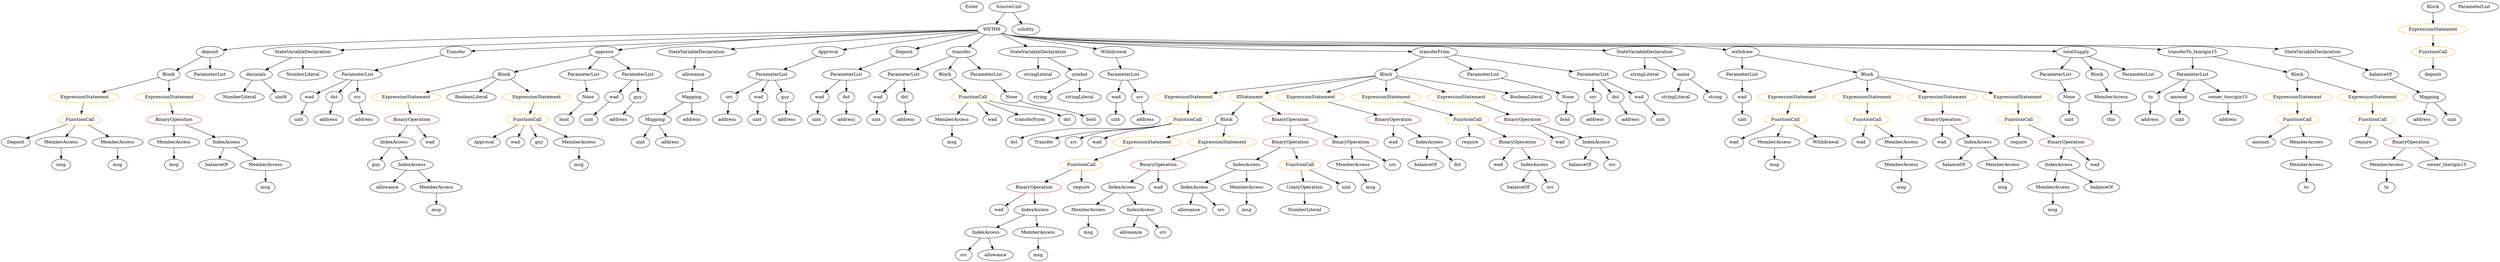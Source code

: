 strict digraph {
	graph [bb="0,0,6773.1,828"];
	node [label="\N"];
	Enter	[height=0.5,
		pos="2706.6,810",
		width=0.83628];
	IndexAccess_Unnamed_1	[color=black,
		height=0.5,
		label=IndexAccess,
		pos="5588.6,306",
		width=1.6402];
	MemberAccess_Unnamed_4	[color=black,
		height=0.5,
		label=MemberAccess,
		pos="5572.6,234",
		width=1.9174];
	IndexAccess_Unnamed_1 -> MemberAccess_Unnamed_4	[pos="e,5576.5,252.1 5584.6,287.7 5582.9,280.32 5580.9,271.52 5579,263.25"];
	Identifier_balanceOf_1	[color=black,
		height=0.5,
		label=balanceOf,
		pos="5708.6,234",
		width=1.3491];
	IndexAccess_Unnamed_1 -> Identifier_balanceOf_1	[pos="e,5683.3,249.77 5615.2,289.46 5632.3,279.47 5654.8,266.38 5673.4,255.53"];
	Parameter_src	[color=black,
		height=0.5,
		label=src,
		pos="4330.6,522",
		width=0.75];
	ElementaryTypeName_address_13	[color=black,
		height=0.5,
		label=address,
		pos="4334.6,450",
		width=1.0996];
	Parameter_src -> ElementaryTypeName_address_13	[pos="e,4333.6,468.1 4331.6,503.7 4332,496.41 4332.5,487.73 4333,479.54"];
	NumberLiteral_Unnamed_2	[color=black,
		height=0.5,
		label=NumberLiteral,
		pos="3548.6,162",
		width=1.765];
	ElementaryTypeName_bool_1	[color=black,
		height=0.5,
		label=bool,
		pos="2982.6,450",
		width=0.76697];
	VariableDeclaration_decimals	[color=black,
		height=0.5,
		label=decimals,
		pos="698.59,594",
		width=1.1967];
	NumberLiteral_Unnamed	[color=black,
		height=0.5,
		label=NumberLiteral,
		pos="635.59,522",
		width=1.765];
	VariableDeclaration_decimals -> NumberLiteral_Unnamed	[pos="e,650.56,539.63 683.98,576.76 676.29,568.23 666.71,557.58 658.1,548.02"];
	ElementaryTypeName_uint8	[color=black,
		height=0.5,
		label=uint8,
		pos="745.59,522",
		width=0.7947];
	VariableDeclaration_decimals -> ElementaryTypeName_uint8	[pos="e,734.85,538.99 709.73,576.41 715.37,568.01 722.34,557.63 728.63,548.26"];
	BinaryOperation_Unnamed_2	[color=brown,
		height=0.5,
		label=BinaryOperation,
		pos="5275.6,450",
		width=1.9867];
	Identifier_wad_1	[color=black,
		height=0.5,
		label=wad,
		pos="5264.6,378",
		width=0.75];
	BinaryOperation_Unnamed_2 -> Identifier_wad_1	[pos="e,5267.3,396.1 5272.9,431.7 5271.7,424.32 5270.3,415.52 5269,407.25"];
	IndexAccess_Unnamed_2	[color=black,
		height=0.5,
		label=IndexAccess,
		pos="5368.6,378",
		width=1.6402];
	BinaryOperation_Unnamed_2 -> IndexAccess_Unnamed_2	[pos="e,5347,395.23 5297.6,432.41 5309.6,423.37 5324.7,412.03 5337.9,402.13"];
	Parameter_dst_1	[color=black,
		height=0.5,
		label=dst,
		pos="4402.6,522",
		width=0.75];
	ElementaryTypeName_address_14	[color=black,
		height=0.5,
		label=address,
		pos="4431.6,450",
		width=1.0996];
	Parameter_dst_1 -> ElementaryTypeName_address_14	[pos="e,4424.6,467.96 4409.5,504.41 4412.7,496.68 4416.6,487.27 4420.2,478.52"];
	BinaryOperation_Unnamed_11	[color=brown,
		height=0.5,
		label=BinaryOperation,
		pos="4132.6,450",
		width=1.9867];
	Identifier_wad_10	[color=black,
		height=0.5,
		label=wad,
		pos="4253.6,378",
		width=0.75];
	BinaryOperation_Unnamed_11 -> Identifier_wad_10	[pos="e,4233.5,390.62 4160.3,432.94 4179.3,421.99 4204.3,407.5 4223.7,396.3"];
	IndexAccess_Unnamed_12	[color=black,
		height=0.5,
		label=IndexAccess,
		pos="4357.6,378",
		width=1.6402];
	BinaryOperation_Unnamed_11 -> IndexAccess_Unnamed_12	[pos="e,4317.5,391.48 4176.2,435.42 4213.5,423.82 4267.2,407.11 4306.5,394.88"];
	BinaryOperation_Unnamed_9	[color=brown,
		height=0.5,
		label=BinaryOperation,
		pos="2798.6,234",
		width=1.9867];
	Identifier_wad_8	[color=black,
		height=0.5,
		label=wad,
		pos="2700.6,162",
		width=0.75];
	BinaryOperation_Unnamed_9 -> Identifier_wad_8	[pos="e,2718.6,175.88 2775.9,216.76 2761.6,206.56 2743.1,193.33 2728,182.55"];
	IndexAccess_Unnamed_8	[color=black,
		height=0.5,
		label=IndexAccess,
		pos="2804.6,162",
		width=1.6402];
	BinaryOperation_Unnamed_9 -> IndexAccess_Unnamed_8	[pos="e,2803.1,180.1 2800.1,215.7 2800.7,208.41 2801.4,199.73 2802.1,191.54"];
	FunctionDefinition_deposit	[color=black,
		height=0.5,
		label=deposit,
		pos="575.59,666",
		width=1.0581];
	Block_Unnamed_1	[color=black,
		height=0.5,
		label=Block,
		pos="463.59,594",
		width=0.90558];
	FunctionDefinition_deposit -> Block_Unnamed_1	[pos="e,484.43,608.03 553.19,651 536.2,640.38 512.66,625.67 493.97,613.99"];
	ParameterList_Unnamed_5	[color=black,
		height=0.5,
		label=ParameterList,
		pos="575.59,594",
		width=1.7095];
	FunctionDefinition_deposit -> ParameterList_Unnamed_5	[pos="e,575.59,612.1 575.59,647.7 575.59,640.41 575.59,631.73 575.59,623.54"];
	ElementaryTypeName_uint_11	[color=black,
		height=0.5,
		label=uint,
		pos="4516.6,450",
		width=0.75];
	IndexAccess_Unnamed_7	[color=black,
		height=0.5,
		label=IndexAccess,
		pos="3245.6,234",
		width=1.6402];
	Identifier_allowance_1	[color=black,
		height=0.5,
		label=allowance,
		pos="3225.6,162",
		width=1.3076];
	IndexAccess_Unnamed_7 -> Identifier_allowance_1	[pos="e,3230.5,180.1 3240.6,215.7 3238.5,208.24 3236,199.32 3233.6,190.97"];
	Identifier_src_2	[color=black,
		height=0.5,
		label=src,
		pos="3317.6,162",
		width=0.75];
	IndexAccess_Unnamed_7 -> Identifier_src_2	[pos="e,3303.1,177.11 3262.6,216.41 3272.3,207.06 3284.4,195.26 3294.8,185.13"];
	FunctionCall_Unnamed_7	[color=orange,
		height=0.5,
		label=FunctionCall,
		pos="6431.6,450",
		width=1.6125];
	Identifier_require_1	[color=black,
		height=0.5,
		label=require,
		pos="6395.6,378",
		width=1.0026];
	FunctionCall_Unnamed_7 -> Identifier_require_1	[pos="e,6404.2,395.79 6422.9,432.05 6418.8,424.23 6414,414.75 6409.5,405.98"];
	BinaryOperation_Unnamed_4	[color=brown,
		height=0.5,
		label=BinaryOperation,
		pos="6521.6,378",
		width=1.9867];
	FunctionCall_Unnamed_7 -> BinaryOperation_Unnamed_4	[pos="e,6500.2,395.63 6452.5,432.76 6464,423.79 6478.5,412.49 6491.3,402.56"];
	Identifier_require_2	[color=black,
		height=0.5,
		label=require,
		pos="4010.6,378",
		width=1.0026];
	ElementaryTypeName_uint_2	[color=black,
		height=0.5,
		label=uint,
		pos="2205.6,450",
		width=0.75];
	Identifier_dst_2	[color=black,
		height=0.5,
		label=dst,
		pos="2763.6,378",
		width=0.75];
	ElementaryTypeName_uint_10	[color=black,
		height=0.5,
		label=uint,
		pos="5923.6,450",
		width=0.75];
	MemberAccess_Unnamed_16	[color=black,
		height=0.5,
		label=MemberAccess,
		pos="3682.6,306",
		width=1.9174];
	Identifier_msg_11	[color=black,
		height=0.5,
		label=msg,
		pos="3735.6,234",
		width=0.75];
	MemberAccess_Unnamed_16 -> Identifier_msg_11	[pos="e,3724,250.36 3695.4,288.05 3701.9,279.44 3710,268.81 3717.2,259.33"];
	stringLiteral_Unnamed	[color=black,
		height=0.5,
		label=stringLiteral,
		pos="4573.6,522",
		width=1.5016];
	ParameterList_Unnamed_13	[color=black,
		height=0.5,
		label=ParameterList,
		pos="5947.6,594",
		width=1.7095];
	Parameter_to	[color=black,
		height=0.5,
		label=to,
		pos="5839.6,522",
		width=0.75];
	ParameterList_Unnamed_13 -> Parameter_to	[pos="e,5858.6,535.34 5923.1,577.12 5906.7,566.53 5885.2,552.57 5868.1,541.49"];
	Parameter_amount	[color=black,
		height=0.5,
		label=amount,
		pos="5922.6,522",
		width=1.0581];
	ParameterList_Unnamed_13 -> Parameter_amount	[pos="e,5928.7,540.1 5941.4,575.7 5938.7,568.15 5935.5,559.12 5932.5,550.68"];
	Parameter_owner_txorigin15	[color=black,
		height=0.5,
		label=owner_txorigin15,
		pos="6054.6,522",
		width=2.0976];
	ParameterList_Unnamed_13 -> Parameter_owner_txorigin15	[pos="e,6029.7,539.31 5971.9,577.12 5986.2,567.76 6004.5,555.78 6020.2,545.47"];
	Identifier_balanceOf_3	[color=black,
		height=0.5,
		label=balanceOf,
		pos="4154.6,234",
		width=1.3491];
	ContractDefinition_WETH9	[color=black,
		height=0.5,
		label=WETH9,
		pos="2758.6,738",
		width=1.1689];
	ContractDefinition_WETH9 -> FunctionDefinition_deposit	[pos="e,611.52,672.39 2716.4,736.46 2461.5,733.14 1123.1,714.46 713.59,684 683.29,681.75 649.42,677.6 622.82,673.96"];
	StateVariableDeclaration_Unnamed_2	[color=black,
		height=0.5,
		label=StateVariableDeclaration,
		pos="823.59,666",
		width=2.8184];
	ContractDefinition_WETH9 -> StateVariableDeclaration_Unnamed_2	[pos="e,921.52,671.03 2716.6,735.6 2539,729.64 1831.7,705.78 1250.6,684 1142.6,679.95 1019.2,675 932.91,671.49"];
	EventDefinition_Transfer	[color=black,
		height=0.5,
		label=Transfer,
		pos="1301.6,666",
		width=1.1689];
	ContractDefinition_WETH9 -> EventDefinition_Transfer	[pos="e,1343.2,669.55 2716.7,735.26 2565.6,728.97 2035.1,706.55 1597.6,684 1512.5,679.62 1413.8,673.8 1354.5,670.23"];
	FunctionDefinition_approve	[color=black,
		height=0.5,
		label=approve,
		pos="1647.6,666",
		width=1.1412];
	ContractDefinition_WETH9 -> FunctionDefinition_approve	[pos="e,1687.2,671.17 2716.8,735.18 2585.7,729.34 2170.6,709.95 1827.6,684 1784,680.7 1734.5,675.95 1698.4,672.31"];
	StateVariableDeclaration_Unnamed_4	[color=black,
		height=0.5,
		label=StateVariableDeclaration,
		pos="1937.6,666",
		width=2.8184];
	ContractDefinition_WETH9 -> StateVariableDeclaration_Unnamed_4	[pos="e,2027.4,674.65 2717.3,733.48 2593.1,722.89 2220.1,691.09 2038.8,675.63"];
	EventDefinition_Approval	[color=black,
		height=0.5,
		label=Approval,
		pos="2268.6,666",
		width=1.266];
	ContractDefinition_WETH9 -> EventDefinition_Approval	[pos="e,2311.1,673.07 2718.9,731.33 2631.3,718.82 2421.5,688.85 2322.3,674.68"];
	EventDefinition_Deposit	[color=black,
		height=0.5,
		label=Deposit,
		pos="2441.6,666",
		width=1.0996];
	ContractDefinition_WETH9 -> EventDefinition_Deposit	[pos="e,2476.4,674.69 2721.6,728.83 2663.5,716 2550.9,691.14 2487.6,677.16"];
	FunctionDefinition_transfer	[color=black,
		height=0.5,
		label=transfer,
		pos="2635.6,666",
		width=1.0719];
	ContractDefinition_WETH9 -> FunctionDefinition_transfer	[pos="e,2659.3,680.5 2734,723 2715.4,712.42 2689.7,697.78 2669.2,686.12"];
	StateVariableDeclaration_Unnamed_1	[color=black,
		height=0.5,
		label=StateVariableDeclaration,
		pos="2837.6,666",
		width=2.8184];
	ContractDefinition_WETH9 -> StateVariableDeclaration_Unnamed_1	[pos="e,2818.4,683.96 2776.1,721.46 2786,712.69 2798.6,701.53 2809.8,691.6"];
	EventDefinition_Withdrawal	[color=black,
		height=0.5,
		label=Withdrawal,
		pos="3037.6,666",
		width=1.4739];
	ContractDefinition_WETH9 -> EventDefinition_Withdrawal	[pos="e,2993.1,676.05 2790.5,725.84 2796.8,723.79 2803.4,721.75 2809.6,720 2867.9,703.53 2935.7,688.26 2982.1,678.38"];
	FunctionDefinition_transferFrom	[color=black,
		height=0.5,
		label=transferFrom,
		pos="3906.6,666",
		width=1.6402];
	ContractDefinition_WETH9 -> FunctionDefinition_transferFrom	[pos="e,3847.4,667.73 2789.2,725.28 2795.9,723.17 2802.9,721.25 2809.6,720 3007.6,682.95 3625.8,670.96 3835.9,667.9"];
	StateVariableDeclaration_Unnamed	[color=black,
		height=0.5,
		label=StateVariableDeclaration,
		pos="4469.6,666",
		width=2.8184];
	ContractDefinition_WETH9 -> StateVariableDeclaration_Unnamed	[pos="e,4371,670.49 2789.2,725.19 2795.9,723.09 2802.9,721.2 2809.6,720 3064.6,674.57 3715.7,692.45 3974.6,684 4107,679.68 4259.3,674.4 \
4359.6,670.89"];
	FunctionDefinition_withdraw	[color=black,
		height=0.5,
		label=withdraw,
		pos="4752.6,666",
		width=1.2382];
	ContractDefinition_WETH9 -> FunctionDefinition_withdraw	[pos="e,4710.4,672.07 2788.9,725.22 2795.6,723.09 2802.8,721.18 2809.6,720 3197.3,653.04 4186.9,707.25 4579.6,684 4619.8,681.62 4665.1,\
677.1 4699.2,673.32"];
	FunctionDefinition_totalSupply	[color=black,
		height=0.5,
		label=totalSupply,
		pos="5638.6,666",
		width=1.4739];
	ContractDefinition_WETH9 -> FunctionDefinition_totalSupply	[pos="e,5585.5,668.13 2788.9,725.21 2795.6,723.08 2802.8,721.17 2809.6,720 3028.3,682.48 4584.7,688.27 4806.6,684 5092.9,678.5 5434.5,\
671.33 5574.2,668.37"];
	FunctionDefinition_transferTo_txorigin15	[color=black,
		height=0.5,
		label=transferTo_txorigin15,
		pos="5947.6,666",
		width=2.5412];
	ContractDefinition_WETH9 -> FunctionDefinition_transferTo_txorigin15	[pos="e,5864.5,673.89 2788.9,725.18 2795.6,723.05 2802.8,721.15 2809.6,720 3126.4,666.57 5379.6,697.03 5700.6,684 5751,681.95 5807,678.21 \
5853,674.76"];
	StateVariableDeclaration_Unnamed_3	[color=black,
		height=0.5,
		label=StateVariableDeclaration,
		pos="6302.6,666",
		width=2.8184];
	ContractDefinition_WETH9 -> StateVariableDeclaration_Unnamed_3	[pos="e,6211.5,674.3 2788.9,725.18 2795.6,723.05 2802.8,721.14 2809.6,720 3164.4,660.39 5688.1,697.97 6047.6,684 6097.9,682.05 6153.6,\
678.49 6200.2,675.13"];
	ElementaryTypeName_address_10	[color=black,
		height=0.5,
		label=address,
		pos="2460.6,450",
		width=1.0996];
	Parameter_wad	[color=black,
		height=0.5,
		label=wad,
		pos="4752.6,522",
		width=0.75];
	ElementaryTypeName_uint_6	[color=black,
		height=0.5,
		label=uint,
		pos="4752.6,450",
		width=0.75];
	Parameter_wad -> ElementaryTypeName_uint_6	[pos="e,4752.6,468.1 4752.6,503.7 4752.6,496.41 4752.6,487.73 4752.6,479.54"];
	Identifier_msg_2	[color=black,
		height=0.5,
		label=msg,
		pos="166.59,306",
		width=0.75];
	Identifier_msg_6	[color=black,
		height=0.5,
		label=msg,
		pos="5150.6,234",
		width=0.75];
	VariableDeclaration_src	[color=black,
		height=0.5,
		label=src,
		pos="1960.6,522",
		width=0.75];
	ElementaryTypeName_address	[color=black,
		height=0.5,
		label=address,
		pos="1950.6,450",
		width=1.0996];
	VariableDeclaration_src -> ElementaryTypeName_address	[pos="e,1953,468.1 1958.1,503.7 1957.1,496.32 1955.8,487.52 1954.6,479.25"];
	ElementaryTypeName_address_6	[color=black,
		height=0.5,
		label=address,
		pos="6564.6,450",
		width=1.0996];
	ExpressionStatement_Unnamed_2	[color=orange,
		height=0.5,
		label=ExpressionStatement,
		pos="253.59,522",
		width=2.458];
	Block_Unnamed_1 -> ExpressionStatement_Unnamed_2	[pos="e,298.31,537.91 436.13,583.85 404.05,573.16 350.15,555.19 309.22,541.54"];
	ExpressionStatement_Unnamed_1	[color=orange,
		height=0.5,
		label=ExpressionStatement,
		pos="463.59,522",
		width=2.458];
	Block_Unnamed_1 -> ExpressionStatement_Unnamed_1	[pos="e,463.59,540.1 463.59,575.7 463.59,568.41 463.59,559.73 463.59,551.54"];
	VariableDeclaration_wad	[color=black,
		height=0.5,
		label=wad,
		pos="2038.6,522",
		width=0.75];
	ElementaryTypeName_uint	[color=black,
		height=0.5,
		label=uint,
		pos="2035.6,450",
		width=0.75];
	VariableDeclaration_wad -> ElementaryTypeName_uint	[pos="e,2036.3,468.1 2037.8,503.7 2037.5,496.41 2037.2,487.73 2036.8,479.54"];
	BinaryOperation_Unnamed	[color=brown,
		height=0.5,
		label=BinaryOperation,
		pos="478.59,450",
		width=1.9867];
	MemberAccess_Unnamed_1	[color=black,
		height=0.5,
		label=MemberAccess,
		pos="478.59,378",
		width=1.9174];
	BinaryOperation_Unnamed -> MemberAccess_Unnamed_1	[pos="e,478.59,396.1 478.59,431.7 478.59,424.41 478.59,415.73 478.59,407.54"];
	IndexAccess_Unnamed	[color=black,
		height=0.5,
		label=IndexAccess,
		pos="624.59,378",
		width=1.6402];
	BinaryOperation_Unnamed -> IndexAccess_Unnamed	[pos="e,594.12,393.61 510.63,433.64 532.17,423.31 560.76,409.6 583.91,398.5"];
	Identifier_Approval	[color=black,
		height=0.5,
		label=Approval,
		pos="1262.6,378",
		width=1.266];
	ElementaryTypeName_address_1	[color=black,
		height=0.5,
		label=address,
		pos="2120.6,450",
		width=1.0996];
	Mapping_Unnamed	[color=black,
		height=0.5,
		label=Mapping,
		pos="6581.6,522",
		width=1.2105];
	Mapping_Unnamed -> ElementaryTypeName_address_6	[pos="e,6568.7,468.1 6577.4,503.7 6575.6,496.32 6573.5,487.52 6571.4,479.25"];
	ElementaryTypeName_uint_4	[color=black,
		height=0.5,
		label=uint,
		pos="6649.6,450",
		width=0.75];
	Mapping_Unnamed -> ElementaryTypeName_uint_4	[pos="e,6635.3,465.72 6597.4,504.76 6606.3,495.55 6617.7,483.87 6627.5,473.76"];
	VariableDeclaration_allowance	[color=black,
		height=0.5,
		label=allowance,
		pos="1902.6,594",
		width=1.3076];
	Mapping_Unnamed_1	[color=black,
		height=0.5,
		label=Mapping,
		pos="1853.6,522",
		width=1.2105];
	VariableDeclaration_allowance -> Mapping_Unnamed_1	[pos="e,1865.1,539.47 1891,576.41 1885.2,568.13 1878,557.92 1871.6,548.66"];
	Parameter_wad_1	[color=black,
		height=0.5,
		label=wad,
		pos="1653.6,522",
		width=0.75];
	ElementaryTypeName_uint_8	[color=black,
		height=0.5,
		label=uint,
		pos="1566.6,450",
		width=0.75];
	Parameter_wad_1 -> ElementaryTypeName_uint_8	[pos="e,1583.3,464.46 1636.8,507.5 1624.2,497.34 1606.6,483.21 1592.2,471.63"];
	ElementaryTypeName_address_9	[color=black,
		height=0.5,
		label=address,
		pos="1651.6,450",
		width=1.0996];
	ParameterList_Unnamed	[color=black,
		height=0.5,
		label=ParameterList,
		pos="2056.6,594",
		width=1.7095];
	ParameterList_Unnamed -> VariableDeclaration_src	[pos="e,1978.3,535.88 2034.3,576.76 2020.3,566.56 2002.2,553.33 1987.4,542.55"];
	ParameterList_Unnamed -> VariableDeclaration_wad	[pos="e,2043,540.1 2052.1,575.7 2050.2,568.32 2048,559.52 2045.9,551.25"];
	VariableDeclaration_guy	[color=black,
		height=0.5,
		label=guy,
		pos="2116.6,522",
		width=0.75];
	ParameterList_Unnamed -> VariableDeclaration_guy	[pos="e,2103.8,537.89 2071.1,576.05 2078.8,567.13 2088.3,556.06 2096.6,546.33"];
	MemberAccess_Unnamed_19	[color=black,
		height=0.5,
		label=MemberAccess,
		pos="2952.6,162",
		width=1.9174];
	Identifier_msg_14	[color=black,
		height=0.5,
		label=msg,
		pos="2952.6,90",
		width=0.75];
	MemberAccess_Unnamed_19 -> Identifier_msg_14	[pos="e,2952.6,108.1 2952.6,143.7 2952.6,136.41 2952.6,127.73 2952.6,119.54"];
	Identifier_balanceOf_4	[color=black,
		height=0.5,
		label=balanceOf,
		pos="4342.6,306",
		width=1.3491];
	IndexAccess_Unnamed_12 -> Identifier_balanceOf_4	[pos="e,4346.3,324.1 4353.9,359.7 4352.3,352.32 4350.4,343.52 4348.6,335.25"];
	Identifier_src_5	[color=black,
		height=0.5,
		label=src,
		pos="4436.6,306",
		width=0.75];
	IndexAccess_Unnamed_12 -> Identifier_src_5	[pos="e,4420.8,321.02 4375.9,360.76 4386.7,351.17 4400.6,338.91 4412.3,328.52"];
	Identifier_src_1	[color=black,
		height=0.5,
		label=src,
		pos="3796.6,306",
		width=0.75];
	BinaryOperation_Unnamed_5	[color=brown,
		height=0.5,
		label=BinaryOperation,
		pos="4136.6,378",
		width=1.9867];
	Identifier_wad_7	[color=black,
		height=0.5,
		label=wad,
		pos="4097.6,306",
		width=0.75];
	BinaryOperation_Unnamed_5 -> Identifier_wad_7	[pos="e,4106.6,323.14 4126.9,359.7 4122.5,351.67 4117.1,341.95 4112.1,333.05"];
	IndexAccess_Unnamed_5	[color=black,
		height=0.5,
		label=IndexAccess,
		pos="4201.6,306",
		width=1.6402];
	BinaryOperation_Unnamed_5 -> IndexAccess_Unnamed_5	[pos="e,4186,323.79 4152.3,360.05 4160.1,351.63 4169.8,341.28 4178.4,331.97"];
	Identifier_msg_7	[color=black,
		height=0.5,
		label=msg,
		pos="4798.6,306",
		width=0.75];
	VariableDeclaration_wad_2	[color=black,
		height=0.5,
		label=wad,
		pos="2212.6,522",
		width=0.75];
	VariableDeclaration_wad_2 -> ElementaryTypeName_uint_2	[pos="e,2207.3,468.1 2210.9,503.7 2210.1,496.41 2209.3,487.73 2208.4,479.54"];
	StateVariableDeclaration_Unnamed_2 -> VariableDeclaration_decimals	[pos="e,723.37,608.88 793.96,648.41 775.73,638.2 752.27,625.06 733.18,614.37"];
	NumberLiteral_Unnamed_1	[color=black,
		height=0.5,
		label=NumberLiteral,
		pos="823.59,594",
		width=1.765];
	StateVariableDeclaration_Unnamed_2 -> NumberLiteral_Unnamed_1	[pos="e,823.59,612.1 823.59,647.7 823.59,640.41 823.59,631.73 823.59,623.54"];
	ElementaryTypeName_uint_7	[color=black,
		height=0.5,
		label=uint,
		pos="5607.6,450",
		width=0.75];
	ExpressionStatement_Unnamed_6	[color=orange,
		height=0.5,
		label=ExpressionStatement,
		pos="4885.6,522",
		width=2.458];
	FunctionCall_Unnamed_4	[color=orange,
		height=0.5,
		label=FunctionCall,
		pos="4870.6,450",
		width=1.6125];
	ExpressionStatement_Unnamed_6 -> FunctionCall_Unnamed_4	[pos="e,4874.3,468.1 4881.9,503.7 4880.3,496.32 4878.4,487.52 4876.6,479.25"];
	Identifier_wad_2	[color=black,
		height=0.5,
		label=wad,
		pos="5036.6,378",
		width=0.75];
	SourceUnit_Unnamed	[color=black,
		height=0.5,
		label=SourceUnit,
		pos="2807.6,810",
		width=1.46];
	SourceUnit_Unnamed -> ContractDefinition_WETH9	[pos="e,2770,755.31 2795.7,792.05 2790,783.85 2783,773.83 2776.6,764.71"];
	PragmaDirective_solidity	[color=black,
		height=0.5,
		label=solidity,
		pos="2856.6,738",
		width=1.0442];
	SourceUnit_Unnamed -> PragmaDirective_solidity	[pos="e,2845.2,755.31 2819.4,792.05 2825.2,783.85 2832.2,773.83 2838.6,764.71"];
	ParameterList_Unnamed_1	[color=black,
		height=0.5,
		label=ParameterList,
		pos="966.59,594",
		width=1.7095];
	EventDefinition_Transfer -> ParameterList_Unnamed_1	[pos="e,1015.5,605.22 1264.5,657.24 1206.9,645.22 1095.7,621.98 1026.6,607.55"];
	ExpressionStatement_Unnamed_5	[color=orange,
		height=0.5,
		label=ExpressionStatement,
		pos="5080.6,522",
		width=2.458];
	FunctionCall_Unnamed_3	[color=orange,
		height=0.5,
		label=FunctionCall,
		pos="5080.6,450",
		width=1.6125];
	ExpressionStatement_Unnamed_5 -> FunctionCall_Unnamed_3	[pos="e,5080.6,468.1 5080.6,503.7 5080.6,496.41 5080.6,487.73 5080.6,479.54"];
	ParameterList_Unnamed_8	[color=black,
		height=0.5,
		label=ParameterList,
		pos="5582.6,594",
		width=1.7095];
	Parameter_None	[color=black,
		height=0.5,
		label=None,
		pos="5607.6,522",
		width=0.85014];
	ParameterList_Unnamed_8 -> Parameter_None	[pos="e,5601.5,540.1 5588.8,575.7 5591.5,568.15 5594.7,559.12 5597.7,550.68"];
	BinaryOperation_Unnamed_8	[color=brown,
		height=0.5,
		label=BinaryOperation,
		pos="3515.6,378",
		width=1.9867];
	IndexAccess_Unnamed_6	[color=black,
		height=0.5,
		label=IndexAccess,
		pos="3391.6,306",
		width=1.6402];
	BinaryOperation_Unnamed_8 -> IndexAccess_Unnamed_6	[pos="e,3418.8,322.34 3487.4,361.12 3470.1,351.31 3447.6,338.63 3428.8,328"];
	FunctionCall_Unnamed_10	[color=orange,
		height=0.5,
		label=FunctionCall,
		pos="3537.6,306",
		width=1.6125];
	BinaryOperation_Unnamed_8 -> FunctionCall_Unnamed_10	[pos="e,3532.2,324.1 3521,359.7 3523.4,352.24 3526.2,343.32 3528.8,334.97"];
	ExpressionStatement_Unnamed_16	[color=orange,
		height=0.5,
		label=ExpressionStatement,
		pos="3260.6,522",
		width=2.458];
	FunctionCall_Unnamed_12	[color=orange,
		height=0.5,
		label=FunctionCall,
		pos="3256.6,450",
		width=1.6125];
	ExpressionStatement_Unnamed_16 -> FunctionCall_Unnamed_12	[pos="e,3257.6,468.1 3259.6,503.7 3259.2,496.41 3258.7,487.73 3258.2,479.54"];
	Block_Unnamed_6	[color=black,
		height=0.5,
		label=Block,
		pos="6236.6,594",
		width=0.90558];
	ExpressionStatement_Unnamed_10	[color=orange,
		height=0.5,
		label=ExpressionStatement,
		pos="6236.6,522",
		width=2.458];
	Block_Unnamed_6 -> ExpressionStatement_Unnamed_10	[pos="e,6236.6,540.1 6236.6,575.7 6236.6,568.41 6236.6,559.73 6236.6,551.54"];
	ExpressionStatement_Unnamed_9	[color=orange,
		height=0.5,
		label=ExpressionStatement,
		pos="6431.6,522",
		width=2.458];
	Block_Unnamed_6 -> ExpressionStatement_Unnamed_9	[pos="e,6389.1,538.24 6263.3,583.41 6292.8,572.81 6341.1,555.47 6378.4,542.08"];
	Parameter_None_1	[color=black,
		height=0.5,
		label=None,
		pos="1577.6,522",
		width=0.85014];
	ElementaryTypeName_bool	[color=black,
		height=0.5,
		label=bool,
		pos="1493.6,450",
		width=0.76697];
	Parameter_None_1 -> ElementaryTypeName_bool	[pos="e,1510,464.67 1560.6,506.83 1548.6,496.84 1532.3,483.27 1518.8,472.02"];
	Identifier_balanceOf_5	[color=black,
		height=0.5,
		label=balanceOf,
		pos="3893.6,306",
		width=1.3491];
	BinaryOperation_Unnamed_10	[color=brown,
		height=0.5,
		label=BinaryOperation,
		pos="3141.6,306",
		width=1.9867];
	IndexAccess_Unnamed_10	[color=black,
		height=0.5,
		label=IndexAccess,
		pos="3037.6,234",
		width=1.6402];
	BinaryOperation_Unnamed_10 -> IndexAccess_Unnamed_10	[pos="e,3061.2,250.91 3117.5,288.76 3103.6,279.42 3085.9,267.55 3070.8,257.33"];
	Identifier_wad_9	[color=black,
		height=0.5,
		label=wad,
		pos="3141.6,234",
		width=0.75];
	BinaryOperation_Unnamed_10 -> Identifier_wad_9	[pos="e,3141.6,252.1 3141.6,287.7 3141.6,280.41 3141.6,271.73 3141.6,263.54"];
	Identifier_balanceOf	[color=black,
		height=0.5,
		label=balanceOf,
		pos="598.59,306",
		width=1.3491];
	Identifier_require	[color=black,
		height=0.5,
		label=require,
		pos="5481.6,378",
		width=1.0026];
	Block_Unnamed_3	[color=black,
		height=0.5,
		label=Block,
		pos="5694.6,594",
		width=0.90558];
	MemberAccess_Unnamed_9	[color=black,
		height=0.5,
		label=MemberAccess,
		pos="5725.6,522",
		width=1.9174];
	Block_Unnamed_3 -> MemberAccess_Unnamed_9	[pos="e,5717.9,540.28 5702.1,576.05 5705.5,568.43 5709.5,559.23 5713.3,550.65"];
	IndexAccess_Unnamed_6 -> IndexAccess_Unnamed_7	[pos="e,3276.4,249.78 3361,290.33 3339.3,279.95 3310.1,265.94 3286.5,254.61"];
	MemberAccess_Unnamed_17	[color=black,
		height=0.5,
		label=MemberAccess,
		pos="3391.6,234",
		width=1.9174];
	IndexAccess_Unnamed_6 -> MemberAccess_Unnamed_17	[pos="e,3391.6,252.1 3391.6,287.7 3391.6,280.41 3391.6,271.73 3391.6,263.54"];
	Identifier_this	[color=black,
		height=0.5,
		label=this,
		pos="5725.6,450",
		width=0.75];
	Identifier_to	[color=black,
		height=0.5,
		label=to,
		pos="6236.6,234",
		width=0.75];
	MemberAccess_Unnamed_9 -> Identifier_this	[pos="e,5725.6,468.1 5725.6,503.7 5725.6,496.41 5725.6,487.73 5725.6,479.54"];
	Parameter_None_3	[color=black,
		height=0.5,
		label=None,
		pos="4254.6,522",
		width=0.85014];
	ElementaryTypeName_bool_2	[color=black,
		height=0.5,
		label=bool,
		pos="4249.6,450",
		width=0.76697];
	Parameter_None_3 -> ElementaryTypeName_bool_2	[pos="e,4250.8,468.1 4253.4,503.7 4252.8,496.41 4252.2,487.73 4251.6,479.54"];
	ParameterList_Unnamed_2	[color=black,
		height=0.5,
		label=ParameterList,
		pos="2290.6,594",
		width=1.7095];
	ParameterList_Unnamed_2 -> VariableDeclaration_wad_2	[pos="e,2228.3,537.11 2272.1,576.41 2261.5,566.87 2248,554.79 2236.6,544.53"];
	VariableDeclaration_dst_1	[color=black,
		height=0.5,
		label=dst,
		pos="2290.6,522",
		width=0.75];
	ParameterList_Unnamed_2 -> VariableDeclaration_dst_1	[pos="e,2290.6,540.1 2290.6,575.7 2290.6,568.41 2290.6,559.73 2290.6,551.54"];
	FunctionCall_Unnamed_9	[color=orange,
		height=0.5,
		label=FunctionCall,
		pos="3984.6,450",
		width=1.6125];
	FunctionCall_Unnamed_9 -> Identifier_require_2	[pos="e,4004.2,396.1 3991,431.7 3993.8,424.15 3997.2,415.12 4000.3,406.68"];
	FunctionCall_Unnamed_9 -> BinaryOperation_Unnamed_5	[pos="e,4103.3,394.33 4016.1,434.5 4038.4,424.23 4068.6,410.33 4093.1,399.01"];
	Identifier_wad_3	[color=black,
		height=0.5,
		label=wad,
		pos="4684.6,378",
		width=0.75];
	FunctionCall_Unnamed_4 -> Identifier_wad_3	[pos="e,4705.7,389.43 4831.3,436.34 4800.8,426.22 4757.6,411.24 4720.6,396 4719.1,395.38 4717.5,394.72 4716,394.05"];
	MemberAccess_Unnamed_8	[color=black,
		height=0.5,
		label=MemberAccess,
		pos="4798.6,378",
		width=1.9174];
	FunctionCall_Unnamed_4 -> MemberAccess_Unnamed_8	[pos="e,4815.5,395.47 4853.5,432.41 4844.6,423.69 4833.4,412.85 4823.5,403.21"];
	Identifier_Withdrawal	[color=black,
		height=0.5,
		label=Withdrawal,
		pos="4938.6,378",
		width=1.4739];
	FunctionCall_Unnamed_4 -> Identifier_Withdrawal	[pos="e,4922.6,395.47 4886.7,432.41 4895.1,423.78 4905.5,413.06 4914.8,403.5"];
	Identifier_deposit	[color=black,
		height=0.5,
		label=deposit,
		pos="6599.6,594",
		width=1.0581];
	FunctionCall_Unnamed	[color=orange,
		height=0.5,
		label=FunctionCall,
		pos="6599.6,666",
		width=1.6125];
	FunctionCall_Unnamed -> Identifier_deposit	[pos="e,6599.6,612.1 6599.6,647.7 6599.6,640.41 6599.6,631.73 6599.6,623.54"];
	IndexAccess_Unnamed_11	[color=black,
		height=0.5,
		label=IndexAccess,
		pos="3098.6,162",
		width=1.6402];
	Identifier_allowance_3	[color=black,
		height=0.5,
		label=allowance,
		pos="3071.6,90",
		width=1.3076];
	IndexAccess_Unnamed_11 -> Identifier_allowance_3	[pos="e,3078.2,108.1 3091.9,143.7 3089,136.15 3085.5,127.12 3082.3,118.68"];
	Identifier_src_4	[color=black,
		height=0.5,
		label=src,
		pos="3163.6,90",
		width=0.75];
	IndexAccess_Unnamed_11 -> Identifier_src_4	[pos="e,3150.1,105.57 3114,144.41 3122.5,135.28 3133.1,123.81 3142.4,113.85"];
	Identifier_msg_9	[color=black,
		height=0.5,
		label=msg,
		pos="1539.6,306",
		width=0.75];
	Identifier_wad_5	[color=black,
		height=0.5,
		label=wad,
		pos="1353.6,378",
		width=0.75];
	Identifier_balanceOf_2	[color=black,
		height=0.5,
		label=balanceOf,
		pos="5296.6,306",
		width=1.3491];
	ParameterList_Unnamed_11	[color=black,
		height=0.5,
		label=ParameterList,
		pos="2460.6,594",
		width=1.7095];
	Parameter_wad_2	[color=black,
		height=0.5,
		label=wad,
		pos="2382.6,522",
		width=0.75];
	ParameterList_Unnamed_11 -> Parameter_wad_2	[pos="e,2398.3,537.11 2442.1,576.41 2431.5,566.87 2418,554.79 2406.6,544.53"];
	Parameter_dst	[color=black,
		height=0.5,
		label=dst,
		pos="2460.6,522",
		width=0.75];
	ParameterList_Unnamed_11 -> Parameter_dst	[pos="e,2460.6,540.1 2460.6,575.7 2460.6,568.41 2460.6,559.73 2460.6,551.54"];
	Identifier_msg_4	[color=black,
		height=0.5,
		label=msg,
		pos="5572.6,162",
		width=0.75];
	MemberAccess_Unnamed_4 -> Identifier_msg_4	[pos="e,5572.6,180.1 5572.6,215.7 5572.6,208.41 5572.6,199.73 5572.6,191.54"];
	IndexAccess_Unnamed_9	[color=black,
		height=0.5,
		label=IndexAccess,
		pos="2670.6,90",
		width=1.6402];
	Identifier_src_3	[color=black,
		height=0.5,
		label=src,
		pos="2605.6,18",
		width=0.75];
	IndexAccess_Unnamed_9 -> Identifier_src_3	[pos="e,2619.1,33.57 2655.2,72.411 2646.7,63.28 2636.1,51.812 2626.8,41.846"];
	Identifier_allowance_2	[color=black,
		height=0.5,
		label=allowance,
		pos="2697.6,18",
		width=1.3076];
	IndexAccess_Unnamed_9 -> Identifier_allowance_2	[pos="e,2691,36.104 2677.3,71.697 2680.2,64.152 2683.7,55.119 2686.9,46.68"];
	Identifier_Deposit	[color=black,
		height=0.5,
		label=Deposit,
		pos="39.587,378",
		width=1.0996];
	Identifier_msg_10	[color=black,
		height=0.5,
		label=msg,
		pos="2587.6,378",
		width=0.75];
	Parameter_None_2	[color=black,
		height=0.5,
		label=None,
		pos="2773.6,522",
		width=0.85014];
	Parameter_None_2 -> ElementaryTypeName_bool_1	[pos="e,2960.9,461.67 2797.5,510.22 2802.7,508.02 2808.3,505.83 2813.6,504 2871,484.06 2888.4,488.76 2945.6,468 2947.2,467.43 2948.8,466.81 \
2950.4,466.17"];
	MemberAccess_Unnamed_7	[color=black,
		height=0.5,
		label=MemberAccess,
		pos="5150.6,306",
		width=1.9174];
	MemberAccess_Unnamed_7 -> Identifier_msg_6	[pos="e,5150.6,252.1 5150.6,287.7 5150.6,280.41 5150.6,271.73 5150.6,263.54"];
	Block_Unnamed_7	[color=black,
		height=0.5,
		label=Block,
		pos="3775.6,594",
		width=0.90558];
	Block_Unnamed_7 -> ExpressionStatement_Unnamed_16	[pos="e,3325.4,534.66 3743.6,589.44 3673.7,581.53 3501.8,561.52 3358.6,540 3351.4,538.93 3344,537.75 3336.6,536.53"];
	IfStatement_Unnamed	[color=orange,
		height=0.5,
		label=IfStatement,
		pos="3420.6,522",
		width=1.4739];
	Block_Unnamed_7 -> IfStatement_Unnamed	[pos="e,3460.5,534.3 3744.3,588.21 3690.7,579.79 3577.8,561.23 3483.6,540 3479.6,539.1 3475.5,538.12 3471.3,537.09"];
	ExpressionStatement_Unnamed_15	[color=orange,
		height=0.5,
		label=ExpressionStatement,
		pos="3580.6,522",
		width=2.458];
	Block_Unnamed_7 -> ExpressionStatement_Unnamed_15	[pos="e,3623,538.24 3748.9,583.41 3719.4,572.81 3671,555.47 3633.7,542.08"];
	ExpressionStatement_Unnamed_11	[color=orange,
		height=0.5,
		label=ExpressionStatement,
		pos="3775.6,522",
		width=2.458];
	Block_Unnamed_7 -> ExpressionStatement_Unnamed_11	[pos="e,3775.6,540.1 3775.6,575.7 3775.6,568.41 3775.6,559.73 3775.6,551.54"];
	ExpressionStatement_Unnamed_14	[color=orange,
		height=0.5,
		label=ExpressionStatement,
		pos="3970.6,522",
		width=2.458];
	Block_Unnamed_7 -> ExpressionStatement_Unnamed_14	[pos="e,3928.1,538.24 3802.3,583.41 3831.8,572.81 3880.1,555.47 3917.4,542.08"];
	BooleanLiteral_Unnamed_1	[color=black,
		height=0.5,
		label=BooleanLiteral,
		pos="4141.6,522",
		width=1.7788];
	Block_Unnamed_7 -> BooleanLiteral_Unnamed_1	[pos="e,4093.9,534.3 3806.4,587.9 3859.7,578.94 3972.7,559.5 4067.6,540 4072.5,538.99 4077.6,537.9 4082.7,536.78"];
	Identifier_Transfer	[color=black,
		height=0.5,
		label=Transfer,
		pos="2850.6,378",
		width=1.1689];
	VariableDeclaration_wad_1	[color=black,
		height=0.5,
		label=wad,
		pos="820.59,522",
		width=0.75];
	ElementaryTypeName_uint_1	[color=black,
		height=0.5,
		label=uint,
		pos="798.59,450",
		width=0.75];
	VariableDeclaration_wad_1 -> ElementaryTypeName_uint_1	[pos="e,803.86,467.79 815.26,504.05 812.86,496.4 809.95,487.16 807.25,478.56"];
	Identifier_msg	[color=black,
		height=0.5,
		label=msg,
		pos="734.59,234",
		width=0.75];
	ExpressionStatement_Unnamed_4	[color=orange,
		height=0.5,
		label=ExpressionStatement,
		pos="5275.6,522",
		width=2.458];
	ExpressionStatement_Unnamed_4 -> BinaryOperation_Unnamed_2	[pos="e,5275.6,468.1 5275.6,503.7 5275.6,496.41 5275.6,487.73 5275.6,479.54"];
	ElementaryTypeName_string	[color=black,
		height=0.5,
		label=string,
		pos="4676.6,522",
		width=0.864];
	ElementaryTypeName_address_4	[color=black,
		height=0.5,
		label=address,
		pos="2290.6,450",
		width=1.0996];
	VariableDeclaration_dst_1 -> ElementaryTypeName_address_4	[pos="e,2290.6,468.1 2290.6,503.7 2290.6,496.41 2290.6,487.73 2290.6,479.54"];
	Block_Unnamed_8	[color=black,
		height=0.5,
		label=Block,
		pos="3365.6,450",
		width=0.90558];
	IfStatement_Unnamed -> Block_Unnamed_8	[pos="e,3378.1,466.99 3407.6,504.41 3400.9,495.92 3392.6,485.41 3385.2,475.96"];
	BinaryOperation_Unnamed_6	[color=brown,
		height=0.5,
		label=BinaryOperation,
		pos="3515.6,450",
		width=1.9867];
	IfStatement_Unnamed -> BinaryOperation_Unnamed_6	[pos="e,3493.1,467.55 3442.1,505.12 3454.5,496 3470.3,484.4 3484,474.28"];
	Block_Unnamed_4	[color=black,
		height=0.5,
		label=Block,
		pos="1354.6,594",
		width=0.90558];
	FunctionDefinition_approve -> Block_Unnamed_4	[pos="e,1384.2,602.09 1612,656.49 1557.2,643.4 1452.7,618.43 1395.1,604.68"];
	ParameterList_Unnamed_10	[color=black,
		height=0.5,
		label=ParameterList,
		pos="1577.6,594",
		width=1.7095];
	FunctionDefinition_approve -> ParameterList_Unnamed_10	[pos="e,1594.4,611.8 1631.7,649.12 1623,640.42 1612,629.45 1602.2,619.66"];
	ParameterList_Unnamed_9	[color=black,
		height=0.5,
		label=ParameterList,
		pos="1718.6,594",
		width=1.7095];
	FunctionDefinition_approve -> ParameterList_Unnamed_9	[pos="e,1702,611.31 1663.7,649.12 1672.6,640.29 1684,629.13 1694,619.24"];
	FunctionCall_Unnamed_6	[color=orange,
		height=0.5,
		label=FunctionCall,
		pos="2666.6,522",
		width=1.6125];
	MemberAccess_Unnamed_12	[color=black,
		height=0.5,
		label=MemberAccess,
		pos="2587.6,450",
		width=1.9174];
	FunctionCall_Unnamed_6 -> MemberAccess_Unnamed_12	[pos="e,2606.4,467.63 2648.3,504.76 2638.3,495.97 2625.9,484.93 2614.8,475.14"];
	Identifier_wad_6	[color=black,
		height=0.5,
		label=wad,
		pos="2701.6,450",
		width=0.75];
	FunctionCall_Unnamed_6 -> Identifier_wad_6	[pos="e,2693.4,467.31 2675.1,504.05 2679,496.12 2683.9,486.47 2688.3,477.59"];
	Identifier_transferFrom	[color=black,
		height=0.5,
		label=transferFrom,
		pos="2805.6,450",
		width=1.6402];
	FunctionCall_Unnamed_6 -> Identifier_transferFrom	[pos="e,2776.2,465.82 2696.1,506.15 2716.4,495.9 2743.7,482.14 2766,470.93"];
	Identifier_dst	[color=black,
		height=0.5,
		label=dst,
		pos="2909.6,450",
		width=0.75];
	FunctionCall_Unnamed_6 -> Identifier_dst	[pos="e,2888.6,461.75 2710.4,509.88 2770,494.76 2869.7,469.41 2873.6,468 2875.1,467.44 2876.7,466.84 2878.3,466.21"];
	stringLiteral_Unnamed_3	[color=black,
		height=0.5,
		label=stringLiteral,
		pos="2837.6,594",
		width=1.5016];
	stringLiteral_Unnamed_1	[color=black,
		height=0.5,
		label=stringLiteral,
		pos="4469.6,594",
		width=1.5016];
	Identifier_wad_11	[color=black,
		height=0.5,
		label=wad,
		pos="3793.6,378",
		width=0.75];
	FunctionCall_Unnamed_8	[color=orange,
		height=0.5,
		label=FunctionCall,
		pos="6236.6,450",
		width=1.6125];
	Identifier_amount	[color=black,
		height=0.5,
		label=amount,
		pos="6111.6,378",
		width=1.0581];
	FunctionCall_Unnamed_8 -> Identifier_amount	[pos="e,6135.3,392.27 6209.5,433.81 6190.6,423.26 6165.4,409.14 6145.3,397.87"];
	MemberAccess_Unnamed_14	[color=black,
		height=0.5,
		label=MemberAccess,
		pos="6236.6,378",
		width=1.9174];
	FunctionCall_Unnamed_8 -> MemberAccess_Unnamed_14	[pos="e,6236.6,396.1 6236.6,431.7 6236.6,424.41 6236.6,415.73 6236.6,407.54"];
	ElementaryTypeName_address_12	[color=black,
		height=0.5,
		label=address,
		pos="6054.6,450",
		width=1.0996];
	FunctionCall_Unnamed_1	[color=orange,
		height=0.5,
		label=FunctionCall,
		pos="195.59,450",
		width=1.6125];
	FunctionCall_Unnamed_1 -> Identifier_Deposit	[pos="e,67.058,391.33 163.64,434.67 138.65,423.45 103.83,407.83 77.438,395.98"];
	MemberAccess_Unnamed_2	[color=black,
		height=0.5,
		label=MemberAccess,
		pos="166.59,378",
		width=1.9174];
	FunctionCall_Unnamed_1 -> MemberAccess_Unnamed_2	[pos="e,173.67,396.1 188.42,431.7 185.29,424.15 181.55,415.12 178.05,406.68"];
	MemberAccess_Unnamed_3	[color=black,
		height=0.5,
		label=MemberAccess,
		pos="322.59,378",
		width=1.9174];
	FunctionCall_Unnamed_1 -> MemberAccess_Unnamed_3	[pos="e,294.2,394.64 223.14,433.81 241.04,423.95 264.6,410.96 284.3,400.1"];
	Parameter_guy	[color=black,
		height=0.5,
		label=guy,
		pos="1725.6,522",
		width=0.75];
	Parameter_guy -> ElementaryTypeName_address_9	[pos="e,1668.1,466.61 1710.6,506.83 1700.8,497.54 1687.7,485.16 1676.3,474.42"];
	ExpressionStatement_Unnamed_10 -> FunctionCall_Unnamed_8	[pos="e,6236.6,468.1 6236.6,503.7 6236.6,496.41 6236.6,487.73 6236.6,479.54"];
	Parameter_None -> ElementaryTypeName_uint_7	[pos="e,5607.6,468.1 5607.6,503.7 5607.6,496.41 5607.6,487.73 5607.6,479.54"];
	ParameterList_Unnamed_4	[color=black,
		height=0.5,
		label=ParameterList,
		pos="6711.6,810",
		width=1.7095];
	ParameterList_Unnamed_7	[color=black,
		height=0.5,
		label=ParameterList,
		pos="5806.6,594",
		width=1.7095];
	MemberAccess_Unnamed_2 -> Identifier_msg_2	[pos="e,166.59,324.1 166.59,359.7 166.59,352.41 166.59,343.73 166.59,335.54"];
	VariableDeclaration_balanceOf	[color=black,
		height=0.5,
		label=balanceOf,
		pos="6458.6,594",
		width=1.3491];
	VariableDeclaration_balanceOf -> Mapping_Unnamed	[pos="e,6556.7,537.18 6484.4,578.33 6502.5,568.02 6526.9,554.1 6546.8,542.81"];
	ElementaryTypeName_address_3	[color=black,
		height=0.5,
		label=address,
		pos="883.59,450",
		width=1.0996];
	BinaryOperation_Unnamed_12	[color=brown,
		height=0.5,
		label=BinaryOperation,
		pos="3793.6,450",
		width=1.9867];
	ExpressionStatement_Unnamed_15 -> BinaryOperation_Unnamed_12	[pos="e,3751.4,464.87 3625.8,506.15 3659.4,495.1 3705.4,479.97 3740.8,468.36"];
	VariableDeclaration_wad_3	[color=black,
		height=0.5,
		label=wad,
		pos="3055.6,522",
		width=0.75];
	ElementaryTypeName_uint_3	[color=black,
		height=0.5,
		label=uint,
		pos="3055.6,450",
		width=0.75];
	VariableDeclaration_wad_3 -> ElementaryTypeName_uint_3	[pos="e,3055.6,468.1 3055.6,503.7 3055.6,496.41 3055.6,487.73 3055.6,479.54"];
	Block_Unnamed_5	[color=black,
		height=0.5,
		label=Block,
		pos="2591.6,594",
		width=0.90558];
	Block_Unnamed_5 -> FunctionCall_Unnamed_6	[pos="e,2648.9,539.54 2607.5,578.15 2617.1,569.22 2629.5,557.64 2640.5,547.39"];
	Identifier_allowance	[color=black,
		height=0.5,
		label=allowance,
		pos="1028.6,234",
		width=1.3076];
	VariableDeclaration_guy -> ElementaryTypeName_address_1	[pos="e,2119.6,468.1 2117.6,503.7 2118,496.41 2118.5,487.73 2119,479.54"];
	StateVariableDeclaration_Unnamed_4 -> VariableDeclaration_allowance	[pos="e,1911.1,612.1 1928.9,647.7 1925.1,640.07 1920.5,630.92 1916.3,622.4"];
	FunctionCall_Unnamed_5	[color=orange,
		height=0.5,
		label=FunctionCall,
		pos="1389.6,450",
		width=1.6125];
	FunctionCall_Unnamed_5 -> Identifier_Approval	[pos="e,1288.4,393.21 1362,433.81 1343.4,423.54 1318.6,409.87 1298.4,398.75"];
	FunctionCall_Unnamed_5 -> Identifier_wad_5	[pos="e,1362,395.31 1380.9,432.05 1376.7,424.03 1371.7,414.26 1367.1,405.3"];
	Identifier_guy_1	[color=black,
		height=0.5,
		label=guy,
		pos="1425.6,378",
		width=0.75];
	FunctionCall_Unnamed_5 -> Identifier_guy_1	[pos="e,1417.2,395.31 1398.3,432.05 1402.4,424.03 1407.5,414.26 1412.1,405.3"];
	MemberAccess_Unnamed_11	[color=black,
		height=0.5,
		label=MemberAccess,
		pos="1539.6,378",
		width=1.9174];
	FunctionCall_Unnamed_5 -> MemberAccess_Unnamed_11	[pos="e,1507,394.21 1420.7,434.5 1442.6,424.24 1472.4,410.36 1496.6,399.05"];
	Mapping_Unnamed_2	[color=black,
		height=0.5,
		label=Mapping,
		pos="1752.6,450",
		width=1.2105];
	ElementaryTypeName_uint_5	[color=black,
		height=0.5,
		label=uint,
		pos="1710.6,378",
		width=0.75];
	Mapping_Unnamed_2 -> ElementaryTypeName_uint_5	[pos="e,1720.1,394.83 1742.4,432.05 1737.5,423.82 1731.4,413.76 1726,404.61"];
	ElementaryTypeName_address_8	[color=black,
		height=0.5,
		label=address,
		pos="1795.6,378",
		width=1.0996];
	Mapping_Unnamed_2 -> ElementaryTypeName_address_8	[pos="e,1785.3,395.79 1763,432.05 1767.9,424.06 1773.9,414.33 1779.4,405.4"];
	ElementaryTypeName_uint_9	[color=black,
		height=0.5,
		label=uint,
		pos="2375.6,450",
		width=0.75];
	ParameterList_Unnamed_15	[color=black,
		height=0.5,
		label=ParameterList,
		pos="4040.6,594",
		width=1.7095];
	ParameterList_Unnamed_15 -> Parameter_None_3	[pos="e,4230.6,533.67 4084.6,580.98 4120.1,570.98 4171,555.86 4214.6,540 4216.4,539.34 4218.2,538.65 4220.1,537.93"];
	Identifier_guy	[color=black,
		height=0.5,
		label=guy,
		pos="991.59,306",
		width=0.75];
	FunctionCall_Unnamed_3 -> Identifier_wad_2	[pos="e,5046.5,394.83 5069.9,432.05 5064.7,423.73 5058.3,413.54 5052.5,404.32"];
	MemberAccess_Unnamed_6	[color=black,
		height=0.5,
		label=MemberAccess,
		pos="5150.6,378",
		width=1.9174];
	FunctionCall_Unnamed_3 -> MemberAccess_Unnamed_6	[pos="e,5134.1,395.47 5097.2,432.41 5105.8,423.78 5116.5,413.06 5126.1,403.5"];
	MemberAccess_Unnamed_15	[color=black,
		height=0.5,
		label=MemberAccess,
		pos="6236.6,306",
		width=1.9174];
	MemberAccess_Unnamed_15 -> Identifier_to	[pos="e,6236.6,252.1 6236.6,287.7 6236.6,280.41 6236.6,271.73 6236.6,263.54"];
	ExpressionStatement_Unnamed_12	[color=orange,
		height=0.5,
		label=ExpressionStatement,
		pos="3142.6,378",
		width=2.458];
	FunctionCall_Unnamed_11	[color=orange,
		height=0.5,
		label=FunctionCall,
		pos="2924.6,306",
		width=1.6125];
	ExpressionStatement_Unnamed_12 -> FunctionCall_Unnamed_11	[pos="e,2963.9,319.63 3096.6,362.24 3061,350.79 3011.6,334.94 2974.9,323.15"];
	UnaryOperation_Unnamed	[color=black,
		height=0.5,
		label=UnaryOperation,
		pos="3548.6,234",
		width=1.9452];
	FunctionCall_Unnamed_10 -> UnaryOperation_Unnamed	[pos="e,3545.9,252.1 3540.3,287.7 3541.5,280.32 3542.8,271.52 3544.1,263.25"];
	ElementaryTypeName_uint_12	[color=black,
		height=0.5,
		label=uint,
		pos="3663.6,234",
		width=0.75];
	FunctionCall_Unnamed_10 -> ElementaryTypeName_uint_12	[pos="e,3643.3,246.26 3564.9,289.81 3585.1,278.6 3612.6,263.34 3633.4,251.77"];
	ElementaryTypeName_address_7	[color=black,
		height=0.5,
		label=address,
		pos="1853.6,450",
		width=1.0996];
	Identifier_msg_3	[color=black,
		height=0.5,
		label=msg,
		pos="322.59,306",
		width=0.75];
	MemberAccess_Unnamed_3 -> Identifier_msg_3	[pos="e,322.59,324.1 322.59,359.7 322.59,352.41 322.59,343.73 322.59,335.54"];
	ExpressionStatement_Unnamed_7	[color=orange,
		height=0.5,
		label=ExpressionStatement,
		pos="1098.6,522",
		width=2.458];
	BinaryOperation_Unnamed_3	[color=brown,
		height=0.5,
		label=BinaryOperation,
		pos="1109.6,450",
		width=1.9867];
	ExpressionStatement_Unnamed_7 -> BinaryOperation_Unnamed_3	[pos="e,1106.9,468.1 1101.3,503.7 1102.5,496.32 1103.8,487.52 1105.1,479.25"];
	ParameterList_Unnamed_12	[color=black,
		height=0.5,
		label=ParameterList,
		pos="2703.6,594",
		width=1.7095];
	ParameterList_Unnamed_12 -> Parameter_None_2	[pos="e,2758.5,538.04 2720.2,576.41 2729.3,567.31 2740.7,555.9 2750.6,545.96"];
	ElementaryTypeName_address_11	[color=black,
		height=0.5,
		label=address,
		pos="5838.6,450",
		width=1.0996];
	Parameter_to -> ElementaryTypeName_address_11	[pos="e,5838.8,468.1 5839.3,503.7 5839.2,496.41 5839.1,487.73 5839,479.54"];
	UnaryOperation_Unnamed -> NumberLiteral_Unnamed_2	[pos="e,3548.6,180.1 3548.6,215.7 3548.6,208.41 3548.6,199.73 3548.6,191.54"];
	EventDefinition_Approval -> ParameterList_Unnamed	[pos="e,2096.3,608.13 2234.5,653.75 2200.1,642.38 2146.4,624.67 2107,611.66"];
	VariableDeclaration_dst	[color=black,
		height=0.5,
		label=dst,
		pos="893.59,522",
		width=0.75];
	VariableDeclaration_dst -> ElementaryTypeName_address_3	[pos="e,886.03,468.1 891.12,503.7 890.06,496.32 888.8,487.52 887.62,479.25"];
	IndexAccess_Unnamed_3	[color=black,
		height=0.5,
		label=IndexAccess,
		pos="1043.6,378",
		width=1.6402];
	IndexAccess_Unnamed_3 -> Identifier_guy	[pos="e,1003,322.36 1031,360.05 1024.6,351.44 1016.7,340.81 1009.7,331.33"];
	IndexAccess_Unnamed_4	[color=black,
		height=0.5,
		label=IndexAccess,
		pos="1095.6,306",
		width=1.6402];
	IndexAccess_Unnamed_3 -> IndexAccess_Unnamed_4	[pos="e,1083.1,323.79 1056.2,360.05 1062.2,351.89 1069.7,341.91 1076.4,332.82"];
	ExpressionStatement_Unnamed_11 -> FunctionCall_Unnamed_9	[pos="e,3946,463.91 3820.2,506.07 3853.9,494.76 3900.3,479.24 3935.2,467.56"];
	IndexAccess_Unnamed_10 -> MemberAccess_Unnamed_19	[pos="e,2972.8,179.63 3017.9,216.76 3007.1,207.88 2993.5,196.71 2981.6,186.85"];
	IndexAccess_Unnamed_10 -> IndexAccess_Unnamed_11	[pos="e,3084.2,179.47 3052,216.41 3059.4,207.95 3068.5,197.49 3076.7,188.08"];
	Parameter_amount -> ElementaryTypeName_uint_10	[pos="e,5923.3,468.1 5922.8,503.7 5922.9,496.41 5923.1,487.73 5923.2,479.54"];
	ExpressionStatement_Unnamed_2 -> FunctionCall_Unnamed_1	[pos="e,209.5,467.79 239.55,504.05 232.71,495.8 224.34,485.7 216.75,476.54"];
	EventDefinition_Deposit -> ParameterList_Unnamed_2	[pos="e,2322.6,609.83 2414.6,652.49 2391.9,641.98 2359.1,626.78 2333,614.65"];
	BinaryOperation_Unnamed_3 -> IndexAccess_Unnamed_3	[pos="e,1059.4,395.79 1093.6,432.05 1085.7,423.63 1075.9,413.28 1067.1,403.97"];
	Identifier_wad_4	[color=black,
		height=0.5,
		label=wad,
		pos="1147.6,378",
		width=0.75];
	BinaryOperation_Unnamed_3 -> Identifier_wad_4	[pos="e,1138.8,395.14 1119,431.7 1123.3,423.67 1128.6,413.95 1133.4,405.05"];
	ExpressionStatement_Unnamed_9 -> FunctionCall_Unnamed_7	[pos="e,6431.6,468.1 6431.6,503.7 6431.6,496.41 6431.6,487.73 6431.6,479.54"];
	Block_Unnamed_8 -> ExpressionStatement_Unnamed_12	[pos="e,3194.9,392.83 3340.4,438.34 3334.9,436.14 3329.1,433.91 3323.6,432 3284.9,418.56 3240.9,405.61 3205.9,395.87"];
	ExpressionStatement_Unnamed_13	[color=orange,
		height=0.5,
		label=ExpressionStatement,
		pos="3337.6,378",
		width=2.458];
	Block_Unnamed_8 -> ExpressionStatement_Unnamed_13	[pos="e,3344.5,396.28 3358.8,432.05 3355.8,424.52 3352.2,415.44 3348.8,406.94"];
	ExpressionStatement_Unnamed_1 -> BinaryOperation_Unnamed	[pos="e,474.92,468.1 467.29,503.7 468.88,496.32 470.76,487.52 472.53,479.25"];
	ElementaryTypeName_address_5	[color=black,
		height=0.5,
		label=address,
		pos="3140.6,450",
		width=1.0996];
	Identifier_src	[color=black,
		height=0.5,
		label=src,
		pos="4248.6,234",
		width=0.75];
	ParameterList_Unnamed_3	[color=black,
		height=0.5,
		label=ParameterList,
		pos="3065.6,594",
		width=1.7095];
	ParameterList_Unnamed_3 -> VariableDeclaration_wad_3	[pos="e,3058,540.1 3063.1,575.7 3062.1,568.32 3060.8,559.52 3059.6,551.25"];
	VariableDeclaration_src_2	[color=black,
		height=0.5,
		label=src,
		pos="3127.6,522",
		width=0.75];
	ParameterList_Unnamed_3 -> VariableDeclaration_src_2	[pos="e,3114.4,537.89 3080.6,576.05 3088.5,567.13 3098.3,556.06 3106.9,546.33"];
	FunctionCall_Unnamed_2	[color=orange,
		height=0.5,
		label=FunctionCall,
		pos="5481.6,450",
		width=1.6125];
	FunctionCall_Unnamed_2 -> Identifier_require	[pos="e,5481.6,396.1 5481.6,431.7 5481.6,424.41 5481.6,415.73 5481.6,407.54"];
	BinaryOperation_Unnamed_1	[color=brown,
		height=0.5,
		label=BinaryOperation,
		pos="5607.6,378",
		width=1.9867];
	FunctionCall_Unnamed_2 -> BinaryOperation_Unnamed_1	[pos="e,5579,394.89 5508.9,433.81 5526.5,424.06 5549.5,411.26 5568.9,400.48"];
	ExpressionStatement_Unnamed_14 -> BinaryOperation_Unnamed_11	[pos="e,4097.7,466.06 4006.9,505.29 4030.7,495.03 4061.9,481.54 4087.3,470.58"];
	FunctionDefinition_transfer -> ParameterList_Unnamed_11	[pos="e,2496,609.18 2607.1,653.6 2579.8,642.7 2538.3,626.1 2506.4,613.34"];
	FunctionDefinition_transfer -> Block_Unnamed_5	[pos="e,2601.9,611.47 2625.2,648.41 2620,640.22 2613.7,630.14 2607.9,620.95"];
	FunctionDefinition_transfer -> ParameterList_Unnamed_12	[pos="e,2687.3,611.8 2651,649.12 2659.4,640.51 2669.9,629.67 2679.3,619.96"];
	IndexAccess_Unnamed_4 -> Identifier_allowance	[pos="e,1043.9,250.99 1079.7,288.41 1071.3,279.66 1060.9,268.75 1051.6,259.08"];
	MemberAccess_Unnamed_10	[color=black,
		height=0.5,
		label=MemberAccess,
		pos="1162.6,234",
		width=1.9174];
	IndexAccess_Unnamed_4 -> MemberAccess_Unnamed_10	[pos="e,1146.4,251.96 1111.5,288.41 1119.5,279.99 1129.5,269.58 1138.5,260.2"];
	Identifier_require_3	[color=black,
		height=0.5,
		label=require,
		pos="2924.6,234",
		width=1.0026];
	Block_Unnamed_4 -> ExpressionStatement_Unnamed_7	[pos="e,1149.9,537.02 1325.7,585.11 1285.9,574.22 1213.2,554.33 1160.7,539.99"];
	BooleanLiteral_Unnamed	[color=black,
		height=0.5,
		label=BooleanLiteral,
		pos="1269.6,522",
		width=1.7788];
	Block_Unnamed_4 -> BooleanLiteral_Unnamed	[pos="e,1289.6,539.45 1337,578.5 1325.8,569.26 1311,557.07 1298.1,546.47"];
	ExpressionStatement_Unnamed_8	[color=orange,
		height=0.5,
		label=ExpressionStatement,
		pos="1440.6,522",
		width=2.458];
	Block_Unnamed_4 -> ExpressionStatement_Unnamed_8	[pos="e,1419.8,539.95 1372.4,578.5 1383.6,569.39 1398.3,557.41 1411.2,546.92"];
	ParameterList_Unnamed_14	[color=black,
		height=0.5,
		label=ParameterList,
		pos="4332.6,594",
		width=1.7095];
	ParameterList_Unnamed_14 -> Parameter_src	[pos="e,4331.1,540.1 4332.1,575.7 4331.9,568.41 4331.6,559.73 4331.4,551.54"];
	ParameterList_Unnamed_14 -> Parameter_dst_1	[pos="e,4388,537.57 4349.2,576.41 4358.4,567.19 4370,555.58 4380,545.54"];
	Parameter_wad_3	[color=black,
		height=0.5,
		label=wad,
		pos="4474.6,522",
		width=0.75];
	ParameterList_Unnamed_14 -> Parameter_wad_3	[pos="e,4453.4,533.45 4363,577.98 4386.7,566.35 4419.2,550.28 4443.1,538.52"];
	VariableDeclaration_symbol	[color=black,
		height=0.5,
		label=symbol,
		pos="2947.6,594",
		width=1.0581];
	ElementaryTypeName_string_1	[color=black,
		height=0.5,
		label=string,
		pos="2853.6,522",
		width=0.864];
	VariableDeclaration_symbol -> ElementaryTypeName_string_1	[pos="e,2872.1,536.77 2928.1,578.5 2914.5,568.35 2896.1,554.65 2881,543.4"];
	stringLiteral_Unnamed_2	[color=black,
		height=0.5,
		label=stringLiteral,
		pos="2956.6,522",
		width=1.5016];
	VariableDeclaration_symbol -> stringLiteral_Unnamed_2	[pos="e,2954.4,540.1 2949.8,575.7 2950.8,568.32 2951.9,559.52 2953,551.25"];
	Identifier_wad	[color=black,
		height=0.5,
		label=wad,
		pos="5692.6,306",
		width=0.75];
	Parameter_owner_txorigin15 -> ElementaryTypeName_address_12	[pos="e,6054.6,468.1 6054.6,503.7 6054.6,496.41 6054.6,487.73 6054.6,479.54"];
	ParameterList_Unnamed_10 -> Parameter_None_1	[pos="e,1577.6,540.1 1577.6,575.7 1577.6,568.41 1577.6,559.73 1577.6,551.54"];
	Identifier_msg_8	[color=black,
		height=0.5,
		label=msg,
		pos="1162.6,162",
		width=0.75];
	MemberAccess_Unnamed_10 -> Identifier_msg_8	[pos="e,1162.6,180.1 1162.6,215.7 1162.6,208.41 1162.6,199.73 1162.6,191.54"];
	IndexAccess_Unnamed_2 -> Identifier_balanceOf_2	[pos="e,5313,322.99 5351.5,360.41 5342.4,351.57 5331.1,340.53 5321.1,330.79"];
	MemberAccess_Unnamed_5	[color=black,
		height=0.5,
		label=MemberAccess,
		pos="5432.6,306",
		width=1.9174];
	IndexAccess_Unnamed_2 -> MemberAccess_Unnamed_5	[pos="e,5417.1,323.96 5383.8,360.41 5391.5,351.99 5401,341.58 5409.5,332.2"];
	ExpressionStatement_Unnamed_13 -> BinaryOperation_Unnamed_10	[pos="e,3181.7,321.32 3295.1,361.81 3264.8,351.01 3224.1,336.45 3192.1,325.06"];
	MemberAccess_Unnamed_13	[color=black,
		height=0.5,
		label=MemberAccess,
		pos="6393.6,306",
		width=1.9174];
	Identifier_tx	[color=black,
		height=0.5,
		label=tx,
		pos="6393.6,234",
		width=0.75];
	MemberAccess_Unnamed_13 -> Identifier_tx	[pos="e,6393.6,252.1 6393.6,287.7 6393.6,280.41 6393.6,271.73 6393.6,263.54"];
	Identifier_msg_12	[color=black,
		height=0.5,
		label=msg,
		pos="3391.6,162",
		width=0.75];
	StateVariableDeclaration_Unnamed_1 -> stringLiteral_Unnamed_3	[pos="e,2837.6,612.1 2837.6,647.7 2837.6,640.41 2837.6,631.73 2837.6,623.54"];
	StateVariableDeclaration_Unnamed_1 -> VariableDeclaration_symbol	[pos="e,2925.5,609.04 2863.9,648.23 2879.7,638.23 2899.7,625.46 2916.3,614.93"];
	EventDefinition_Withdrawal -> ParameterList_Unnamed_3	[pos="e,3058.7,612.1 3044.5,647.7 3047.5,640.15 3051.1,631.12 3054.5,622.68"];
	MemberAccess_Unnamed_11 -> Identifier_msg_9	[pos="e,1539.6,324.1 1539.6,359.7 1539.6,352.41 1539.6,343.73 1539.6,335.54"];
	IndexAccess_Unnamed_5 -> Identifier_balanceOf_3	[pos="e,4165.9,251.79 4190.2,288.05 4184.8,279.97 4178.2,270.12 4172.1,261.11"];
	IndexAccess_Unnamed_5 -> Identifier_src	[pos="e,4238,250.83 4213,288.05 4218.6,279.73 4225.4,269.54 4231.6,260.32"];
	MemberAccess_Unnamed_14 -> MemberAccess_Unnamed_15	[pos="e,6236.6,324.1 6236.6,359.7 6236.6,352.41 6236.6,343.73 6236.6,335.54"];
	Parameter_wad_2 -> ElementaryTypeName_uint_9	[pos="e,2377.3,468.1 2380.9,503.7 2380.1,496.41 2379.3,487.73 2378.4,479.54"];
	Identifier_msg_5	[color=black,
		height=0.5,
		label=msg,
		pos="5432.6,234",
		width=0.75];
	MemberAccess_Unnamed_5 -> Identifier_msg_5	[pos="e,5432.6,252.1 5432.6,287.7 5432.6,280.41 5432.6,271.73 5432.6,263.54"];
	FunctionDefinition_transferFrom -> Block_Unnamed_7	[pos="e,3798.3,607.14 3878.2,649.81 3857.6,638.82 3829.8,623.95 3808.3,612.47"];
	FunctionDefinition_transferFrom -> ParameterList_Unnamed_15	[pos="e,4011.4,610.23 3935.3,649.98 3954.6,639.9 3980.3,626.5 4001.5,615.44"];
	FunctionDefinition_transferFrom -> ParameterList_Unnamed_14	[pos="e,4279.9,603.66 3957.5,656.63 4035.4,643.84 4183.7,619.47 4268.6,605.51"];
	BinaryOperation_Unnamed_7	[color=brown,
		height=0.5,
		label=BinaryOperation,
		pos="3676.6,378",
		width=1.9867];
	BinaryOperation_Unnamed_7 -> MemberAccess_Unnamed_16	[pos="e,3681.1,324.1 3678.1,359.7 3678.7,352.41 3679.4,343.73 3680.1,335.54"];
	BinaryOperation_Unnamed_7 -> Identifier_src_1	[pos="e,3776.7,318.62 3704.1,360.94 3722.9,349.99 3747.7,335.5 3766.9,324.3"];
	MemberAccess_Unnamed_8 -> Identifier_msg_7	[pos="e,4798.6,324.1 4798.6,359.7 4798.6,352.41 4798.6,343.73 4798.6,335.54"];
	VariableDeclaration_src_1	[color=black,
		height=0.5,
		label=src,
		pos="965.59,522",
		width=0.75];
	ElementaryTypeName_address_2	[color=black,
		height=0.5,
		label=address,
		pos="980.59,450",
		width=1.0996];
	VariableDeclaration_src_1 -> ElementaryTypeName_address_2	[pos="e,976.92,468.1 969.29,503.7 970.88,496.32 972.76,487.52 974.53,479.25"];
	StateVariableDeclaration_Unnamed -> stringLiteral_Unnamed_1	[pos="e,4469.6,612.1 4469.6,647.7 4469.6,640.41 4469.6,631.73 4469.6,623.54"];
	VariableDeclaration_name	[color=black,
		height=0.5,
		label=name,
		pos="4573.6,594",
		width=0.83628];
	StateVariableDeclaration_Unnamed -> VariableDeclaration_name	[pos="e,4554.1,608.13 4494.5,648.23 4509.6,638.05 4529,625.01 4544.8,614.39"];
	VariableDeclaration_name -> stringLiteral_Unnamed	[pos="e,4573.6,540.1 4573.6,575.7 4573.6,568.41 4573.6,559.73 4573.6,551.54"];
	VariableDeclaration_name -> ElementaryTypeName_string	[pos="e,4657,536.35 4593,579.83 4608.4,569.34 4630.3,554.49 4647.7,542.6"];
	Identifier_msg_1	[color=black,
		height=0.5,
		label=msg,
		pos="478.59,306",
		width=0.75];
	Block_Unnamed	[color=black,
		height=0.5,
		label=Block,
		pos="6599.6,810",
		width=0.90558];
	ExpressionStatement_Unnamed	[color=orange,
		height=0.5,
		label=ExpressionStatement,
		pos="6599.6,738",
		width=2.458];
	Block_Unnamed -> ExpressionStatement_Unnamed	[pos="e,6599.6,756.1 6599.6,791.7 6599.6,784.41 6599.6,775.73 6599.6,767.54"];
	ParameterList_Unnamed_6	[color=black,
		height=0.5,
		label=ParameterList,
		pos="4752.6,594",
		width=1.7095];
	ParameterList_Unnamed_6 -> Parameter_wad	[pos="e,4752.6,540.1 4752.6,575.7 4752.6,568.41 4752.6,559.73 4752.6,551.54"];
	Parameter_dst -> ElementaryTypeName_address_10	[pos="e,2460.6,468.1 2460.6,503.7 2460.6,496.41 2460.6,487.73 2460.6,479.54"];
	FunctionDefinition_withdraw -> ParameterList_Unnamed_6	[pos="e,4752.6,612.1 4752.6,647.7 4752.6,640.41 4752.6,631.73 4752.6,623.54"];
	Block_Unnamed_2	[color=black,
		height=0.5,
		label=Block,
		pos="5080.6,594",
		width=0.90558];
	FunctionDefinition_withdraw -> Block_Unnamed_2	[pos="e,5050.4,601.43 4791.5,656.7 4853.8,643.4 4975.4,617.45 5039.2,603.83"];
	Identifier_src_6	[color=black,
		height=0.5,
		label=src,
		pos="2937.6,378",
		width=0.75];
	MemberAccess_Unnamed_12 -> Identifier_msg_10	[pos="e,2587.6,396.1 2587.6,431.7 2587.6,424.41 2587.6,415.73 2587.6,407.54"];
	IndexAccess_Unnamed_8 -> IndexAccess_Unnamed_9	[pos="e,2699.3,105.99 2775.8,145.98 2756.4,135.83 2730.5,122.31 2709.3,111.22"];
	MemberAccess_Unnamed_18	[color=black,
		height=0.5,
		label=MemberAccess,
		pos="2816.6,90",
		width=1.9174];
	IndexAccess_Unnamed_8 -> MemberAccess_Unnamed_18	[pos="e,2813.7,108.1 2807.6,143.7 2808.8,136.32 2810.3,127.52 2811.7,119.25"];
	Parameter_wad_3 -> ElementaryTypeName_uint_11	[pos="e,4506.9,467.15 4484.3,504.76 4489.3,496.46 4495.5,486.15 4501.1,476.79"];
	VariableDeclaration_src_2 -> ElementaryTypeName_address_5	[pos="e,3137.4,468.1 3130.8,503.7 3132.2,496.32 3133.8,487.52 3135.3,479.25"];
	Identifier_owner_txorigin15	[color=black,
		height=0.5,
		label=owner_txorigin15,
		pos="6556.6,306",
		width=2.0976];
	BinaryOperation_Unnamed_1 -> IndexAccess_Unnamed_1	[pos="e,5593.2,324.1 5602.9,359.7 5600.9,352.24 5598.4,343.32 5596.2,334.97"];
	BinaryOperation_Unnamed_1 -> Identifier_wad	[pos="e,5676,320.65 5627.7,360.41 5639.6,350.65 5654.7,338.22 5667.3,327.81"];
	ExpressionStatement_Unnamed_3	[color=orange,
		height=0.5,
		label=ExpressionStatement,
		pos="5470.6,522",
		width=2.458];
	ExpressionStatement_Unnamed_3 -> FunctionCall_Unnamed_2	[pos="e,5478.9,468.1 5473.3,503.7 5474.5,496.32 5475.8,487.52 5477.1,479.25"];
	ParameterList_Unnamed_1 -> VariableDeclaration_wad_1	[pos="e,842.05,533.29 935.62,578.15 911.12,566.41 877.04,550.07 852.34,538.22"];
	ParameterList_Unnamed_1 -> VariableDeclaration_dst	[pos="e,908.3,537.11 949.29,576.41 939.44,566.97 926.99,555.03 916.35,544.83"];
	ParameterList_Unnamed_1 -> VariableDeclaration_src_1	[pos="e,965.83,540.1 966.34,575.7 966.24,568.41 966.11,559.73 965.99,551.54"];
	FunctionCall_Unnamed_12 -> Identifier_dst_2	[pos="e,2784.1,390.17 3214.6,437.29 3206.4,435.28 3197.7,433.4 3189.6,432 3018,402.5 2967.5,441.86 2799.6,396 2798,395.56 2796.3,395.04 \
2794.7,394.48"];
	FunctionCall_Unnamed_12 -> Identifier_Transfer	[pos="e,2881.9,390.51 3214.2,437.41 3206.1,435.42 3197.6,433.51 3189.6,432 3062.8,408.09 3027.4,424.53 2901.6,396 2898.7,395.34 2895.7,\
394.57 2892.7,393.74"];
	FunctionCall_Unnamed_12 -> Identifier_src_6	[pos="e,2958.1,389.89 3213.5,437.49 3205.5,435.54 3197.3,433.63 3189.6,432 3094.3,412.01 3066.5,425.06 2973.6,396 2972,395.5 2970.4,394.94 \
2968.7,394.33"];
	Identifier_wad_12	[color=black,
		height=0.5,
		label=wad,
		pos="3009.6,378",
		width=0.75];
	FunctionCall_Unnamed_12 -> Identifier_wad_12	[pos="e,3030.6,389.77 3212.6,437.82 3204.9,435.88 3197,433.88 3189.6,432 3125.6,415.89 3107.7,418.19 3045.6,396 3044,395.45 3042.5,394.85 \
3040.9,394.22"];
	FunctionCall_Unnamed_11 -> BinaryOperation_Unnamed_9	[pos="e,2827.2,250.89 2897.2,289.81 2879.7,280.06 2856.7,267.26 2837.2,256.48"];
	FunctionCall_Unnamed_11 -> Identifier_require_3	[pos="e,2924.6,252.1 2924.6,287.7 2924.6,280.41 2924.6,271.73 2924.6,263.54"];
	Identifier_msg_13	[color=black,
		height=0.5,
		label=msg,
		pos="2816.6,18",
		width=0.75];
	MemberAccess_Unnamed_18 -> Identifier_msg_13	[pos="e,2816.6,36.104 2816.6,71.697 2816.6,64.407 2816.6,55.726 2816.6,47.536"];
	ExpressionStatement_Unnamed -> FunctionCall_Unnamed	[pos="e,6599.6,684.1 6599.6,719.7 6599.6,712.41 6599.6,703.73 6599.6,695.54"];
	MemberAccess_Unnamed_1 -> Identifier_msg_1	[pos="e,478.59,324.1 478.59,359.7 478.59,352.41 478.59,343.73 478.59,335.54"];
	MemberAccess_Unnamed	[color=black,
		height=0.5,
		label=MemberAccess,
		pos="734.59,306",
		width=1.9174];
	MemberAccess_Unnamed -> Identifier_msg	[pos="e,734.59,252.1 734.59,287.7 734.59,280.41 734.59,271.73 734.59,263.54"];
	BinaryOperation_Unnamed_4 -> MemberAccess_Unnamed_13	[pos="e,6422.5,322.82 6492.5,361.12 6474.8,351.41 6451.9,338.86 6432.5,328.3"];
	BinaryOperation_Unnamed_4 -> Identifier_owner_txorigin15	[pos="e,6548,324.1 6530.2,359.7 6534.1,352.07 6538.6,342.92 6542.9,334.4"];
	FunctionDefinition_totalSupply -> ParameterList_Unnamed_8	[pos="e,5596.2,611.96 5625.3,648.41 5618.7,640.16 5610.6,630.01 5603.2,620.78"];
	FunctionDefinition_totalSupply -> Block_Unnamed_3	[pos="e,5681.8,610.99 5651.9,648.41 5658.7,639.92 5667.1,629.41 5674.6,619.96"];
	FunctionDefinition_totalSupply -> ParameterList_Unnamed_7	[pos="e,5772.3,609.3 5671,651.5 5696.8,640.76 5733.1,625.6 5761.7,613.69"];
	IndexAccess_Unnamed -> Identifier_balanceOf	[pos="e,604.94,324.1 618.16,359.7 615.36,352.15 612,343.12 608.87,334.68"];
	IndexAccess_Unnamed -> MemberAccess_Unnamed	[pos="e,709.22,323.14 649.27,361.29 664.21,351.79 683.47,339.53 699.92,329.06"];
	FunctionDefinition_transferTo_txorigin15 -> ParameterList_Unnamed_13	[pos="e,5947.6,612.1 5947.6,647.7 5947.6,640.41 5947.6,631.73 5947.6,623.54"];
	FunctionDefinition_transferTo_txorigin15 -> Block_Unnamed_6	[pos="e,6207.2,602.12 6003.7,651.42 6060.1,637.74 6146,616.95 6196.1,604.8"];
	IndexAccess_Unnamed_13	[color=black,
		height=0.5,
		label=IndexAccess,
		pos="3897.6,378",
		width=1.6402];
	IndexAccess_Unnamed_13 -> Identifier_balanceOf_5	[pos="e,3894.6,324.1 3896.6,359.7 3896.2,352.41 3895.7,343.73 3895.2,335.54"];
	Identifier_dst_1	[color=black,
		height=0.5,
		label=dst,
		pos="3987.6,306",
		width=0.75];
	IndexAccess_Unnamed_13 -> Identifier_dst_1	[pos="e,3970.4,320.33 3918.5,360.76 3931.3,350.79 3947.8,337.93 3961.5,327.28"];
	BinaryOperation_Unnamed_12 -> Identifier_wad_11	[pos="e,3793.6,396.1 3793.6,431.7 3793.6,424.41 3793.6,415.73 3793.6,407.54"];
	BinaryOperation_Unnamed_12 -> IndexAccess_Unnamed_13	[pos="e,3874,394.91 3817.7,432.76 3831.6,423.42 3849.2,411.55 3864.4,401.33"];
	Block_Unnamed_2 -> ExpressionStatement_Unnamed_6	[pos="e,4928,538.24 5053.9,583.41 5024.4,572.81 4976,555.47 4938.7,542.08"];
	Block_Unnamed_2 -> ExpressionStatement_Unnamed_5	[pos="e,5080.6,540.1 5080.6,575.7 5080.6,568.41 5080.6,559.73 5080.6,551.54"];
	Block_Unnamed_2 -> ExpressionStatement_Unnamed_4	[pos="e,5233.1,538.24 5107.3,583.41 5136.8,572.81 5185.1,555.47 5222.4,542.08"];
	Block_Unnamed_2 -> ExpressionStatement_Unnamed_3	[pos="e,5405.9,534.61 5111.5,587.45 5172.2,576.56 5308.5,552.1 5394.6,536.64"];
	MemberAccess_Unnamed_6 -> MemberAccess_Unnamed_7	[pos="e,5150.6,324.1 5150.6,359.7 5150.6,352.41 5150.6,343.73 5150.6,335.54"];
	ParameterList_Unnamed_9 -> Parameter_wad_1	[pos="e,1667.1,537.57 1703.2,576.41 1694.7,567.28 1684.1,555.81 1674.8,545.85"];
	ParameterList_Unnamed_9 -> Parameter_guy	[pos="e,1723.9,540.1 1720.3,575.7 1721,568.41 1721.9,559.73 1722.7,551.54"];
	StateVariableDeclaration_Unnamed_3 -> VariableDeclaration_balanceOf	[pos="e,6428.4,608.56 6338.8,648.76 6362.4,638.14 6393.4,624.24 6418,613.23"];
	BinaryOperation_Unnamed_6 -> BinaryOperation_Unnamed_8	[pos="e,3515.6,396.1 3515.6,431.7 3515.6,424.41 3515.6,415.73 3515.6,407.54"];
	BinaryOperation_Unnamed_6 -> BinaryOperation_Unnamed_7	[pos="e,3641.8,394.11 3550.1,433.98 3573.9,423.64 3605.8,409.79 3631.6,398.58"];
	ExpressionStatement_Unnamed_8 -> FunctionCall_Unnamed_5	[pos="e,1401.7,467.62 1428,503.7 1422.1,495.61 1414.9,485.81 1408.4,476.87"];
	Mapping_Unnamed_1 -> Mapping_Unnamed_2	[pos="e,1774.3,466.07 1832.2,506.15 1818.1,496.38 1799.4,483.43 1783.7,472.54"];
	Mapping_Unnamed_1 -> ElementaryTypeName_address_7	[pos="e,1853.6,468.1 1853.6,503.7 1853.6,496.41 1853.6,487.73 1853.6,479.54"];
	MemberAccess_Unnamed_17 -> Identifier_msg_12	[pos="e,3391.6,180.1 3391.6,215.7 3391.6,208.41 3391.6,199.73 3391.6,191.54"];
}
